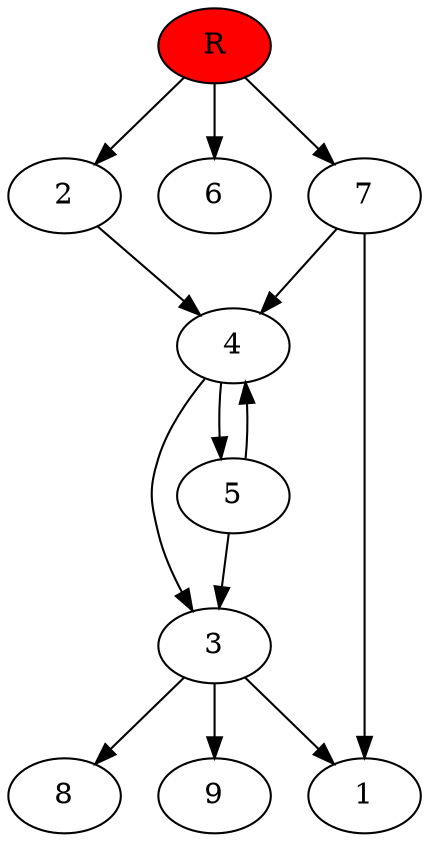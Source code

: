 digraph prb43754 {
	1
	2
	3
	4
	5
	6
	7
	8
	R [fillcolor="#ff0000" style=filled]
	2 -> 4
	3 -> 1
	3 -> 8
	3 -> 9
	4 -> 3
	4 -> 5
	5 -> 3
	5 -> 4
	7 -> 1
	7 -> 4
	R -> 2
	R -> 6
	R -> 7
}
